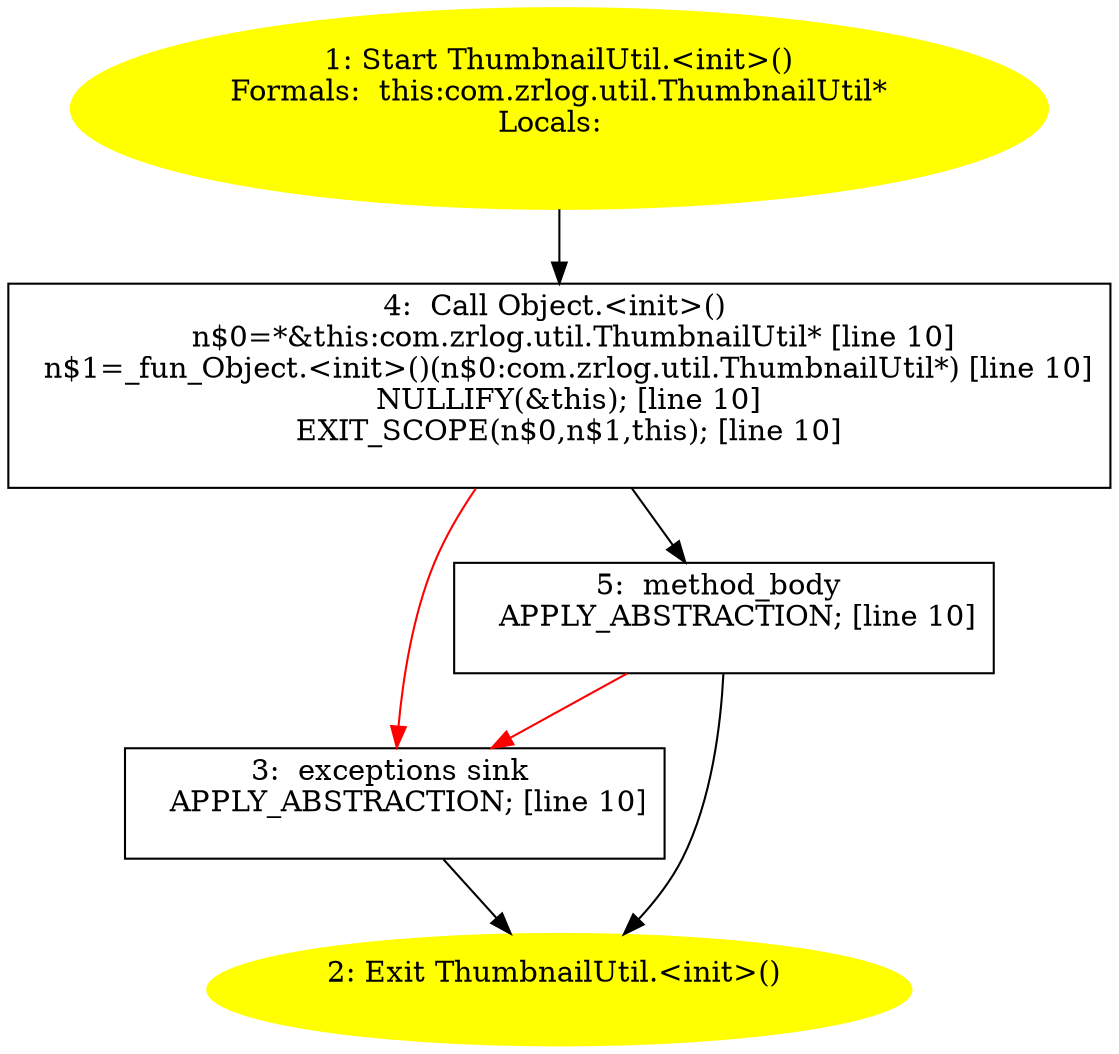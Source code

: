 /* @generated */
digraph cfg {
"com.zrlog.util.ThumbnailUtil.<init>().661387b10ff5fa1fd50b297a6a3f7d06_1" [label="1: Start ThumbnailUtil.<init>()\nFormals:  this:com.zrlog.util.ThumbnailUtil*\nLocals:  \n  " color=yellow style=filled]
	

	 "com.zrlog.util.ThumbnailUtil.<init>().661387b10ff5fa1fd50b297a6a3f7d06_1" -> "com.zrlog.util.ThumbnailUtil.<init>().661387b10ff5fa1fd50b297a6a3f7d06_4" ;
"com.zrlog.util.ThumbnailUtil.<init>().661387b10ff5fa1fd50b297a6a3f7d06_2" [label="2: Exit ThumbnailUtil.<init>() \n  " color=yellow style=filled]
	

"com.zrlog.util.ThumbnailUtil.<init>().661387b10ff5fa1fd50b297a6a3f7d06_3" [label="3:  exceptions sink \n   APPLY_ABSTRACTION; [line 10]\n " shape="box"]
	

	 "com.zrlog.util.ThumbnailUtil.<init>().661387b10ff5fa1fd50b297a6a3f7d06_3" -> "com.zrlog.util.ThumbnailUtil.<init>().661387b10ff5fa1fd50b297a6a3f7d06_2" ;
"com.zrlog.util.ThumbnailUtil.<init>().661387b10ff5fa1fd50b297a6a3f7d06_4" [label="4:  Call Object.<init>() \n   n$0=*&this:com.zrlog.util.ThumbnailUtil* [line 10]\n  n$1=_fun_Object.<init>()(n$0:com.zrlog.util.ThumbnailUtil*) [line 10]\n  NULLIFY(&this); [line 10]\n  EXIT_SCOPE(n$0,n$1,this); [line 10]\n " shape="box"]
	

	 "com.zrlog.util.ThumbnailUtil.<init>().661387b10ff5fa1fd50b297a6a3f7d06_4" -> "com.zrlog.util.ThumbnailUtil.<init>().661387b10ff5fa1fd50b297a6a3f7d06_5" ;
	 "com.zrlog.util.ThumbnailUtil.<init>().661387b10ff5fa1fd50b297a6a3f7d06_4" -> "com.zrlog.util.ThumbnailUtil.<init>().661387b10ff5fa1fd50b297a6a3f7d06_3" [color="red" ];
"com.zrlog.util.ThumbnailUtil.<init>().661387b10ff5fa1fd50b297a6a3f7d06_5" [label="5:  method_body \n   APPLY_ABSTRACTION; [line 10]\n " shape="box"]
	

	 "com.zrlog.util.ThumbnailUtil.<init>().661387b10ff5fa1fd50b297a6a3f7d06_5" -> "com.zrlog.util.ThumbnailUtil.<init>().661387b10ff5fa1fd50b297a6a3f7d06_2" ;
	 "com.zrlog.util.ThumbnailUtil.<init>().661387b10ff5fa1fd50b297a6a3f7d06_5" -> "com.zrlog.util.ThumbnailUtil.<init>().661387b10ff5fa1fd50b297a6a3f7d06_3" [color="red" ];
}
